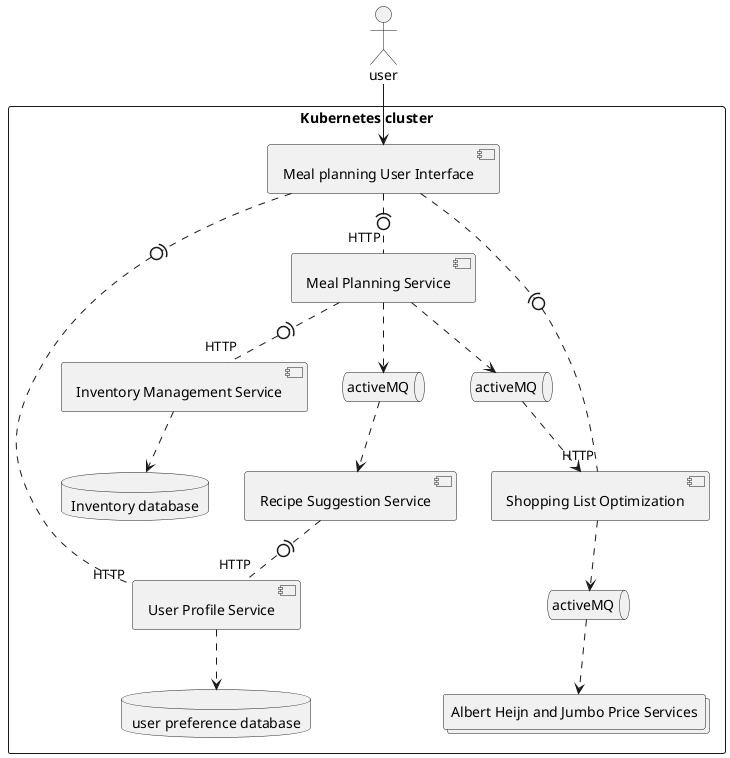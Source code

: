 @startuml
actor user
rectangle "Kubernetes cluster" {
    component "Meal planning User Interface" as ui
    component "Meal Planning Service" as mealplan
    component "Recipe Suggestion Service" as suggest
    component "Inventory Management Service" as inventoryser
    database "Inventory database" as idb
    component "Shopping List Optimization" as shoplist
    component "User Profile Service" as userprof
    database "user preference database" as updb
    collections "Albert Heijn and Jumbo Price Services" as supermarket
    queue activeMQ as shopQueue
    queue activeMQ as suggestQueue
    queue activeMQ as priceQueue
}

user --> ui
ui .(0. "HTTP" userprof
ui .(0. "HTTP" shoplist
ui .(0. "HTTP" mealplan
mealplan ..> suggestQueue 
suggestQueue ..> suggest
mealplan .(0. "HTTP" inventoryser
mealplan ..> shopQueue
shopQueue ..> shoplist
suggest .(0. "HTTP" userprof
shoplist ..> priceQueue 
priceQueue ..> supermarket

userprof ..> updb
inventoryser ..> idb
@enduml